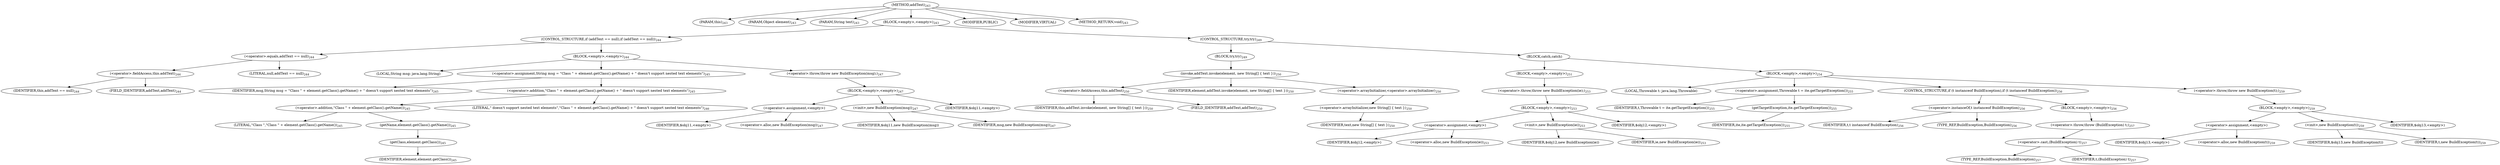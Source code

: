 digraph "addText" {  
"536" [label = <(METHOD,addText)<SUB>243</SUB>> ]
"537" [label = <(PARAM,this)<SUB>243</SUB>> ]
"538" [label = <(PARAM,Object element)<SUB>243</SUB>> ]
"539" [label = <(PARAM,String text)<SUB>243</SUB>> ]
"540" [label = <(BLOCK,&lt;empty&gt;,&lt;empty&gt;)<SUB>243</SUB>> ]
"541" [label = <(CONTROL_STRUCTURE,if (addText == null),if (addText == null))<SUB>244</SUB>> ]
"542" [label = <(&lt;operator&gt;.equals,addText == null)<SUB>244</SUB>> ]
"543" [label = <(&lt;operator&gt;.fieldAccess,this.addText)<SUB>244</SUB>> ]
"544" [label = <(IDENTIFIER,this,addText == null)<SUB>244</SUB>> ]
"545" [label = <(FIELD_IDENTIFIER,addText,addText)<SUB>244</SUB>> ]
"546" [label = <(LITERAL,null,addText == null)<SUB>244</SUB>> ]
"547" [label = <(BLOCK,&lt;empty&gt;,&lt;empty&gt;)<SUB>244</SUB>> ]
"548" [label = <(LOCAL,String msg: java.lang.String)> ]
"549" [label = <(&lt;operator&gt;.assignment,String msg = &quot;Class &quot; + element.getClass().getName() + &quot; doesn't support nested text elements&quot;)<SUB>245</SUB>> ]
"550" [label = <(IDENTIFIER,msg,String msg = &quot;Class &quot; + element.getClass().getName() + &quot; doesn't support nested text elements&quot;)<SUB>245</SUB>> ]
"551" [label = <(&lt;operator&gt;.addition,&quot;Class &quot; + element.getClass().getName() + &quot; doesn't support nested text elements&quot;)<SUB>245</SUB>> ]
"552" [label = <(&lt;operator&gt;.addition,&quot;Class &quot; + element.getClass().getName())<SUB>245</SUB>> ]
"553" [label = <(LITERAL,&quot;Class &quot;,&quot;Class &quot; + element.getClass().getName())<SUB>245</SUB>> ]
"554" [label = <(getName,element.getClass().getName())<SUB>245</SUB>> ]
"555" [label = <(getClass,element.getClass())<SUB>245</SUB>> ]
"556" [label = <(IDENTIFIER,element,element.getClass())<SUB>245</SUB>> ]
"557" [label = <(LITERAL,&quot; doesn't support nested text elements&quot;,&quot;Class &quot; + element.getClass().getName() + &quot; doesn't support nested text elements&quot;)<SUB>246</SUB>> ]
"558" [label = <(&lt;operator&gt;.throw,throw new BuildException(msg);)<SUB>247</SUB>> ]
"559" [label = <(BLOCK,&lt;empty&gt;,&lt;empty&gt;)<SUB>247</SUB>> ]
"560" [label = <(&lt;operator&gt;.assignment,&lt;empty&gt;)> ]
"561" [label = <(IDENTIFIER,$obj11,&lt;empty&gt;)> ]
"562" [label = <(&lt;operator&gt;.alloc,new BuildException(msg))<SUB>247</SUB>> ]
"563" [label = <(&lt;init&gt;,new BuildException(msg))<SUB>247</SUB>> ]
"564" [label = <(IDENTIFIER,$obj11,new BuildException(msg))> ]
"565" [label = <(IDENTIFIER,msg,new BuildException(msg))<SUB>247</SUB>> ]
"566" [label = <(IDENTIFIER,$obj11,&lt;empty&gt;)> ]
"567" [label = <(CONTROL_STRUCTURE,try,try)<SUB>249</SUB>> ]
"568" [label = <(BLOCK,try,try)<SUB>249</SUB>> ]
"569" [label = <(invoke,addText.invoke(element, new String[] { text }))<SUB>250</SUB>> ]
"570" [label = <(&lt;operator&gt;.fieldAccess,this.addText)<SUB>250</SUB>> ]
"571" [label = <(IDENTIFIER,this,addText.invoke(element, new String[] { text }))<SUB>250</SUB>> ]
"572" [label = <(FIELD_IDENTIFIER,addText,addText)<SUB>250</SUB>> ]
"573" [label = <(IDENTIFIER,element,addText.invoke(element, new String[] { text }))<SUB>250</SUB>> ]
"574" [label = <(&lt;operator&gt;.arrayInitializer,&lt;operator&gt;.arrayInitializer)<SUB>250</SUB>> ]
"575" [label = <(&lt;operator&gt;.arrayInitializer,new String[] { text })<SUB>250</SUB>> ]
"576" [label = <(IDENTIFIER,text,new String[] { text })<SUB>250</SUB>> ]
"577" [label = <(BLOCK,catch,catch)> ]
"578" [label = <(BLOCK,&lt;empty&gt;,&lt;empty&gt;)<SUB>251</SUB>> ]
"579" [label = <(&lt;operator&gt;.throw,throw new BuildException(ie);)<SUB>253</SUB>> ]
"580" [label = <(BLOCK,&lt;empty&gt;,&lt;empty&gt;)<SUB>253</SUB>> ]
"581" [label = <(&lt;operator&gt;.assignment,&lt;empty&gt;)> ]
"582" [label = <(IDENTIFIER,$obj12,&lt;empty&gt;)> ]
"583" [label = <(&lt;operator&gt;.alloc,new BuildException(ie))<SUB>253</SUB>> ]
"584" [label = <(&lt;init&gt;,new BuildException(ie))<SUB>253</SUB>> ]
"585" [label = <(IDENTIFIER,$obj12,new BuildException(ie))> ]
"586" [label = <(IDENTIFIER,ie,new BuildException(ie))<SUB>253</SUB>> ]
"587" [label = <(IDENTIFIER,$obj12,&lt;empty&gt;)> ]
"588" [label = <(BLOCK,&lt;empty&gt;,&lt;empty&gt;)<SUB>254</SUB>> ]
"589" [label = <(LOCAL,Throwable t: java.lang.Throwable)> ]
"590" [label = <(&lt;operator&gt;.assignment,Throwable t = ite.getTargetException())<SUB>255</SUB>> ]
"591" [label = <(IDENTIFIER,t,Throwable t = ite.getTargetException())<SUB>255</SUB>> ]
"592" [label = <(getTargetException,ite.getTargetException())<SUB>255</SUB>> ]
"593" [label = <(IDENTIFIER,ite,ite.getTargetException())<SUB>255</SUB>> ]
"594" [label = <(CONTROL_STRUCTURE,if (t instanceof BuildException),if (t instanceof BuildException))<SUB>256</SUB>> ]
"595" [label = <(&lt;operator&gt;.instanceOf,t instanceof BuildException)<SUB>256</SUB>> ]
"596" [label = <(IDENTIFIER,t,t instanceof BuildException)<SUB>256</SUB>> ]
"597" [label = <(TYPE_REF,BuildException,BuildException)<SUB>256</SUB>> ]
"598" [label = <(BLOCK,&lt;empty&gt;,&lt;empty&gt;)<SUB>256</SUB>> ]
"599" [label = <(&lt;operator&gt;.throw,throw (BuildException) t;)<SUB>257</SUB>> ]
"600" [label = <(&lt;operator&gt;.cast,(BuildException) t)<SUB>257</SUB>> ]
"601" [label = <(TYPE_REF,BuildException,BuildException)<SUB>257</SUB>> ]
"602" [label = <(IDENTIFIER,t,(BuildException) t)<SUB>257</SUB>> ]
"603" [label = <(&lt;operator&gt;.throw,throw new BuildException(t);)<SUB>259</SUB>> ]
"604" [label = <(BLOCK,&lt;empty&gt;,&lt;empty&gt;)<SUB>259</SUB>> ]
"605" [label = <(&lt;operator&gt;.assignment,&lt;empty&gt;)> ]
"606" [label = <(IDENTIFIER,$obj13,&lt;empty&gt;)> ]
"607" [label = <(&lt;operator&gt;.alloc,new BuildException(t))<SUB>259</SUB>> ]
"608" [label = <(&lt;init&gt;,new BuildException(t))<SUB>259</SUB>> ]
"609" [label = <(IDENTIFIER,$obj13,new BuildException(t))> ]
"610" [label = <(IDENTIFIER,t,new BuildException(t))<SUB>259</SUB>> ]
"611" [label = <(IDENTIFIER,$obj13,&lt;empty&gt;)> ]
"612" [label = <(MODIFIER,PUBLIC)> ]
"613" [label = <(MODIFIER,VIRTUAL)> ]
"614" [label = <(METHOD_RETURN,void)<SUB>243</SUB>> ]
  "536" -> "537" 
  "536" -> "538" 
  "536" -> "539" 
  "536" -> "540" 
  "536" -> "612" 
  "536" -> "613" 
  "536" -> "614" 
  "540" -> "541" 
  "540" -> "567" 
  "541" -> "542" 
  "541" -> "547" 
  "542" -> "543" 
  "542" -> "546" 
  "543" -> "544" 
  "543" -> "545" 
  "547" -> "548" 
  "547" -> "549" 
  "547" -> "558" 
  "549" -> "550" 
  "549" -> "551" 
  "551" -> "552" 
  "551" -> "557" 
  "552" -> "553" 
  "552" -> "554" 
  "554" -> "555" 
  "555" -> "556" 
  "558" -> "559" 
  "559" -> "560" 
  "559" -> "563" 
  "559" -> "566" 
  "560" -> "561" 
  "560" -> "562" 
  "563" -> "564" 
  "563" -> "565" 
  "567" -> "568" 
  "567" -> "577" 
  "568" -> "569" 
  "569" -> "570" 
  "569" -> "573" 
  "569" -> "574" 
  "570" -> "571" 
  "570" -> "572" 
  "574" -> "575" 
  "575" -> "576" 
  "577" -> "578" 
  "577" -> "588" 
  "578" -> "579" 
  "579" -> "580" 
  "580" -> "581" 
  "580" -> "584" 
  "580" -> "587" 
  "581" -> "582" 
  "581" -> "583" 
  "584" -> "585" 
  "584" -> "586" 
  "588" -> "589" 
  "588" -> "590" 
  "588" -> "594" 
  "588" -> "603" 
  "590" -> "591" 
  "590" -> "592" 
  "592" -> "593" 
  "594" -> "595" 
  "594" -> "598" 
  "595" -> "596" 
  "595" -> "597" 
  "598" -> "599" 
  "599" -> "600" 
  "600" -> "601" 
  "600" -> "602" 
  "603" -> "604" 
  "604" -> "605" 
  "604" -> "608" 
  "604" -> "611" 
  "605" -> "606" 
  "605" -> "607" 
  "608" -> "609" 
  "608" -> "610" 
}
